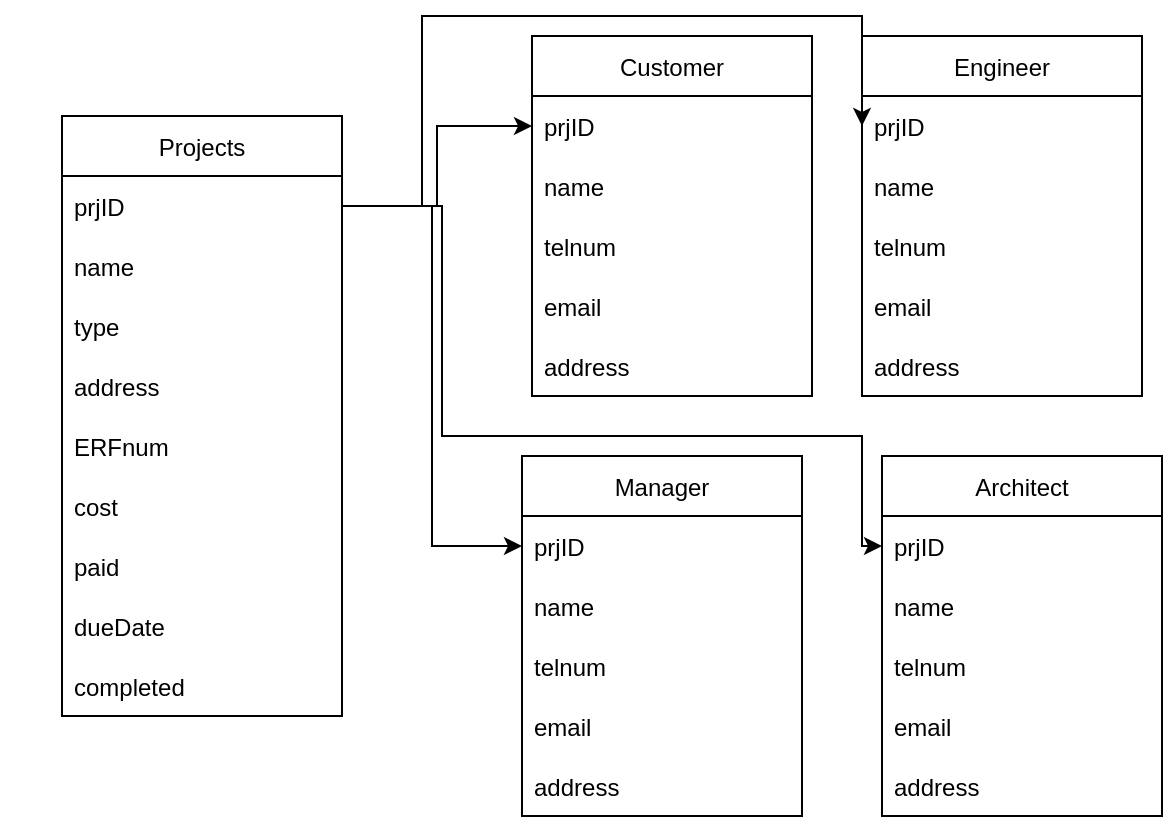 <mxfile version="20.3.0" type="device"><diagram id="R2lEEEUBdFMjLlhIrx00" name="Page-1"><mxGraphModel dx="868" dy="1582" grid="1" gridSize="10" guides="1" tooltips="1" connect="1" arrows="1" fold="1" page="1" pageScale="1" pageWidth="850" pageHeight="1100" math="0" shadow="0" extFonts="Permanent Marker^https://fonts.googleapis.com/css?family=Permanent+Marker"><root><mxCell id="0"/><mxCell id="1" parent="0"/><mxCell id="kcn1BrT-X3EESNTptIYX-1" value="" style="shape=partialRectangle;collapsible=0;dropTarget=0;pointerEvents=0;fillColor=none;points=[[0,0.5],[1,0.5]];portConstraint=eastwest;top=0;left=0;right=0;bottom=0;" vertex="1" parent="1"><mxGeometry x="20" y="280" width="250" height="40" as="geometry"/></mxCell><mxCell id="kcn1BrT-X3EESNTptIYX-2" value="" style="shape=partialRectangle;overflow=hidden;connectable=0;fillColor=none;top=0;left=0;bottom=0;right=0;" vertex="1" parent="kcn1BrT-X3EESNTptIYX-1"><mxGeometry width="30" height="40" as="geometry"><mxRectangle width="30" height="40" as="alternateBounds"/></mxGeometry></mxCell><mxCell id="kcn1BrT-X3EESNTptIYX-10" value="Projects" style="swimlane;fontStyle=0;childLayout=stackLayout;horizontal=1;startSize=30;horizontalStack=0;resizeParent=1;resizeParentMax=0;resizeLast=0;collapsible=1;marginBottom=0;arcSize=15;" vertex="1" parent="1"><mxGeometry x="50" y="50" width="140" height="300" as="geometry"/></mxCell><mxCell id="kcn1BrT-X3EESNTptIYX-11" value="prjID" style="text;strokeColor=none;fillColor=none;align=left;verticalAlign=middle;spacingLeft=4;spacingRight=4;overflow=hidden;points=[[0,0.5],[1,0.5]];portConstraint=eastwest;rotatable=0;" vertex="1" parent="kcn1BrT-X3EESNTptIYX-10"><mxGeometry y="30" width="140" height="30" as="geometry"/></mxCell><mxCell id="kcn1BrT-X3EESNTptIYX-12" value="name" style="text;strokeColor=none;fillColor=none;align=left;verticalAlign=middle;spacingLeft=4;spacingRight=4;overflow=hidden;points=[[0,0.5],[1,0.5]];portConstraint=eastwest;rotatable=0;" vertex="1" parent="kcn1BrT-X3EESNTptIYX-10"><mxGeometry y="60" width="140" height="30" as="geometry"/></mxCell><mxCell id="kcn1BrT-X3EESNTptIYX-13" value="type" style="text;strokeColor=none;fillColor=none;align=left;verticalAlign=middle;spacingLeft=4;spacingRight=4;overflow=hidden;points=[[0,0.5],[1,0.5]];portConstraint=eastwest;rotatable=0;" vertex="1" parent="kcn1BrT-X3EESNTptIYX-10"><mxGeometry y="90" width="140" height="30" as="geometry"/></mxCell><mxCell id="kcn1BrT-X3EESNTptIYX-14" value="address" style="text;strokeColor=none;fillColor=none;align=left;verticalAlign=middle;spacingLeft=4;spacingRight=4;overflow=hidden;points=[[0,0.5],[1,0.5]];portConstraint=eastwest;rotatable=0;" vertex="1" parent="kcn1BrT-X3EESNTptIYX-10"><mxGeometry y="120" width="140" height="30" as="geometry"/></mxCell><mxCell id="kcn1BrT-X3EESNTptIYX-18" value="ERFnum" style="text;strokeColor=none;fillColor=none;align=left;verticalAlign=middle;spacingLeft=4;spacingRight=4;overflow=hidden;points=[[0,0.5],[1,0.5]];portConstraint=eastwest;rotatable=0;" vertex="1" parent="kcn1BrT-X3EESNTptIYX-10"><mxGeometry y="150" width="140" height="30" as="geometry"/></mxCell><mxCell id="kcn1BrT-X3EESNTptIYX-19" value="cost" style="text;strokeColor=none;fillColor=none;align=left;verticalAlign=middle;spacingLeft=4;spacingRight=4;overflow=hidden;points=[[0,0.5],[1,0.5]];portConstraint=eastwest;rotatable=0;" vertex="1" parent="kcn1BrT-X3EESNTptIYX-10"><mxGeometry y="180" width="140" height="30" as="geometry"/></mxCell><mxCell id="kcn1BrT-X3EESNTptIYX-17" value="paid" style="text;strokeColor=none;fillColor=none;align=left;verticalAlign=middle;spacingLeft=4;spacingRight=4;overflow=hidden;points=[[0,0.5],[1,0.5]];portConstraint=eastwest;rotatable=0;" vertex="1" parent="kcn1BrT-X3EESNTptIYX-10"><mxGeometry y="210" width="140" height="30" as="geometry"/></mxCell><mxCell id="kcn1BrT-X3EESNTptIYX-16" value="dueDate" style="text;strokeColor=none;fillColor=none;align=left;verticalAlign=middle;spacingLeft=4;spacingRight=4;overflow=hidden;points=[[0,0.5],[1,0.5]];portConstraint=eastwest;rotatable=0;" vertex="1" parent="kcn1BrT-X3EESNTptIYX-10"><mxGeometry y="240" width="140" height="30" as="geometry"/></mxCell><mxCell id="kcn1BrT-X3EESNTptIYX-15" value="completed" style="text;strokeColor=none;fillColor=none;align=left;verticalAlign=middle;spacingLeft=4;spacingRight=4;overflow=hidden;points=[[0,0.5],[1,0.5]];portConstraint=eastwest;rotatable=0;" vertex="1" parent="kcn1BrT-X3EESNTptIYX-10"><mxGeometry y="270" width="140" height="30" as="geometry"/></mxCell><mxCell id="kcn1BrT-X3EESNTptIYX-20" value="Customer" style="swimlane;fontStyle=0;childLayout=stackLayout;horizontal=1;startSize=30;horizontalStack=0;resizeParent=1;resizeParentMax=0;resizeLast=0;collapsible=1;marginBottom=0;arcSize=15;" vertex="1" parent="1"><mxGeometry x="285" y="10" width="140" height="180" as="geometry"/></mxCell><mxCell id="kcn1BrT-X3EESNTptIYX-21" value="prjID" style="text;strokeColor=none;fillColor=none;align=left;verticalAlign=middle;spacingLeft=4;spacingRight=4;overflow=hidden;points=[[0,0.5],[1,0.5]];portConstraint=eastwest;rotatable=0;" vertex="1" parent="kcn1BrT-X3EESNTptIYX-20"><mxGeometry y="30" width="140" height="30" as="geometry"/></mxCell><mxCell id="kcn1BrT-X3EESNTptIYX-22" value="name" style="text;strokeColor=none;fillColor=none;align=left;verticalAlign=middle;spacingLeft=4;spacingRight=4;overflow=hidden;points=[[0,0.5],[1,0.5]];portConstraint=eastwest;rotatable=0;" vertex="1" parent="kcn1BrT-X3EESNTptIYX-20"><mxGeometry y="60" width="140" height="30" as="geometry"/></mxCell><mxCell id="kcn1BrT-X3EESNTptIYX-23" value="telnum" style="text;strokeColor=none;fillColor=none;align=left;verticalAlign=middle;spacingLeft=4;spacingRight=4;overflow=hidden;points=[[0,0.5],[1,0.5]];portConstraint=eastwest;rotatable=0;" vertex="1" parent="kcn1BrT-X3EESNTptIYX-20"><mxGeometry y="90" width="140" height="30" as="geometry"/></mxCell><mxCell id="kcn1BrT-X3EESNTptIYX-24" value="email" style="text;strokeColor=none;fillColor=none;align=left;verticalAlign=middle;spacingLeft=4;spacingRight=4;overflow=hidden;points=[[0,0.5],[1,0.5]];portConstraint=eastwest;rotatable=0;" vertex="1" parent="kcn1BrT-X3EESNTptIYX-20"><mxGeometry y="120" width="140" height="30" as="geometry"/></mxCell><mxCell id="kcn1BrT-X3EESNTptIYX-25" value="address" style="text;strokeColor=none;fillColor=none;align=left;verticalAlign=middle;spacingLeft=4;spacingRight=4;overflow=hidden;points=[[0,0.5],[1,0.5]];portConstraint=eastwest;rotatable=0;" vertex="1" parent="kcn1BrT-X3EESNTptIYX-20"><mxGeometry y="150" width="140" height="30" as="geometry"/></mxCell><mxCell id="kcn1BrT-X3EESNTptIYX-60" value="Engineer" style="swimlane;fontStyle=0;childLayout=stackLayout;horizontal=1;startSize=30;horizontalStack=0;resizeParent=1;resizeParentMax=0;resizeLast=0;collapsible=1;marginBottom=0;arcSize=15;" vertex="1" parent="1"><mxGeometry x="450" y="10" width="140" height="180" as="geometry"/></mxCell><mxCell id="kcn1BrT-X3EESNTptIYX-61" value="prjID" style="text;strokeColor=none;fillColor=none;align=left;verticalAlign=middle;spacingLeft=4;spacingRight=4;overflow=hidden;points=[[0,0.5],[1,0.5]];portConstraint=eastwest;rotatable=0;" vertex="1" parent="kcn1BrT-X3EESNTptIYX-60"><mxGeometry y="30" width="140" height="30" as="geometry"/></mxCell><mxCell id="kcn1BrT-X3EESNTptIYX-62" value="name" style="text;strokeColor=none;fillColor=none;align=left;verticalAlign=middle;spacingLeft=4;spacingRight=4;overflow=hidden;points=[[0,0.5],[1,0.5]];portConstraint=eastwest;rotatable=0;" vertex="1" parent="kcn1BrT-X3EESNTptIYX-60"><mxGeometry y="60" width="140" height="30" as="geometry"/></mxCell><mxCell id="kcn1BrT-X3EESNTptIYX-63" value="telnum" style="text;strokeColor=none;fillColor=none;align=left;verticalAlign=middle;spacingLeft=4;spacingRight=4;overflow=hidden;points=[[0,0.5],[1,0.5]];portConstraint=eastwest;rotatable=0;" vertex="1" parent="kcn1BrT-X3EESNTptIYX-60"><mxGeometry y="90" width="140" height="30" as="geometry"/></mxCell><mxCell id="kcn1BrT-X3EESNTptIYX-64" value="email" style="text;strokeColor=none;fillColor=none;align=left;verticalAlign=middle;spacingLeft=4;spacingRight=4;overflow=hidden;points=[[0,0.5],[1,0.5]];portConstraint=eastwest;rotatable=0;" vertex="1" parent="kcn1BrT-X3EESNTptIYX-60"><mxGeometry y="120" width="140" height="30" as="geometry"/></mxCell><mxCell id="kcn1BrT-X3EESNTptIYX-65" value="address" style="text;strokeColor=none;fillColor=none;align=left;verticalAlign=middle;spacingLeft=4;spacingRight=4;overflow=hidden;points=[[0,0.5],[1,0.5]];portConstraint=eastwest;rotatable=0;" vertex="1" parent="kcn1BrT-X3EESNTptIYX-60"><mxGeometry y="150" width="140" height="30" as="geometry"/></mxCell><mxCell id="kcn1BrT-X3EESNTptIYX-66" value="Architect" style="swimlane;fontStyle=0;childLayout=stackLayout;horizontal=1;startSize=30;horizontalStack=0;resizeParent=1;resizeParentMax=0;resizeLast=0;collapsible=1;marginBottom=0;arcSize=15;" vertex="1" parent="1"><mxGeometry x="460" y="220" width="140" height="180" as="geometry"/></mxCell><mxCell id="kcn1BrT-X3EESNTptIYX-67" value="prjID" style="text;strokeColor=none;fillColor=none;align=left;verticalAlign=middle;spacingLeft=4;spacingRight=4;overflow=hidden;points=[[0,0.5],[1,0.5]];portConstraint=eastwest;rotatable=0;" vertex="1" parent="kcn1BrT-X3EESNTptIYX-66"><mxGeometry y="30" width="140" height="30" as="geometry"/></mxCell><mxCell id="kcn1BrT-X3EESNTptIYX-68" value="name" style="text;strokeColor=none;fillColor=none;align=left;verticalAlign=middle;spacingLeft=4;spacingRight=4;overflow=hidden;points=[[0,0.5],[1,0.5]];portConstraint=eastwest;rotatable=0;" vertex="1" parent="kcn1BrT-X3EESNTptIYX-66"><mxGeometry y="60" width="140" height="30" as="geometry"/></mxCell><mxCell id="kcn1BrT-X3EESNTptIYX-69" value="telnum" style="text;strokeColor=none;fillColor=none;align=left;verticalAlign=middle;spacingLeft=4;spacingRight=4;overflow=hidden;points=[[0,0.5],[1,0.5]];portConstraint=eastwest;rotatable=0;" vertex="1" parent="kcn1BrT-X3EESNTptIYX-66"><mxGeometry y="90" width="140" height="30" as="geometry"/></mxCell><mxCell id="kcn1BrT-X3EESNTptIYX-70" value="email" style="text;strokeColor=none;fillColor=none;align=left;verticalAlign=middle;spacingLeft=4;spacingRight=4;overflow=hidden;points=[[0,0.5],[1,0.5]];portConstraint=eastwest;rotatable=0;" vertex="1" parent="kcn1BrT-X3EESNTptIYX-66"><mxGeometry y="120" width="140" height="30" as="geometry"/></mxCell><mxCell id="kcn1BrT-X3EESNTptIYX-71" value="address" style="text;strokeColor=none;fillColor=none;align=left;verticalAlign=middle;spacingLeft=4;spacingRight=4;overflow=hidden;points=[[0,0.5],[1,0.5]];portConstraint=eastwest;rotatable=0;" vertex="1" parent="kcn1BrT-X3EESNTptIYX-66"><mxGeometry y="150" width="140" height="30" as="geometry"/></mxCell><mxCell id="kcn1BrT-X3EESNTptIYX-73" value="Manager" style="swimlane;fontStyle=0;childLayout=stackLayout;horizontal=1;startSize=30;horizontalStack=0;resizeParent=1;resizeParentMax=0;resizeLast=0;collapsible=1;marginBottom=0;arcSize=15;" vertex="1" parent="1"><mxGeometry x="280" y="220" width="140" height="180" as="geometry"/></mxCell><mxCell id="kcn1BrT-X3EESNTptIYX-74" value="prjID" style="text;strokeColor=none;fillColor=none;align=left;verticalAlign=middle;spacingLeft=4;spacingRight=4;overflow=hidden;points=[[0,0.5],[1,0.5]];portConstraint=eastwest;rotatable=0;" vertex="1" parent="kcn1BrT-X3EESNTptIYX-73"><mxGeometry y="30" width="140" height="30" as="geometry"/></mxCell><mxCell id="kcn1BrT-X3EESNTptIYX-75" value="name" style="text;strokeColor=none;fillColor=none;align=left;verticalAlign=middle;spacingLeft=4;spacingRight=4;overflow=hidden;points=[[0,0.5],[1,0.5]];portConstraint=eastwest;rotatable=0;" vertex="1" parent="kcn1BrT-X3EESNTptIYX-73"><mxGeometry y="60" width="140" height="30" as="geometry"/></mxCell><mxCell id="kcn1BrT-X3EESNTptIYX-76" value="telnum" style="text;strokeColor=none;fillColor=none;align=left;verticalAlign=middle;spacingLeft=4;spacingRight=4;overflow=hidden;points=[[0,0.5],[1,0.5]];portConstraint=eastwest;rotatable=0;" vertex="1" parent="kcn1BrT-X3EESNTptIYX-73"><mxGeometry y="90" width="140" height="30" as="geometry"/></mxCell><mxCell id="kcn1BrT-X3EESNTptIYX-77" value="email" style="text;strokeColor=none;fillColor=none;align=left;verticalAlign=middle;spacingLeft=4;spacingRight=4;overflow=hidden;points=[[0,0.5],[1,0.5]];portConstraint=eastwest;rotatable=0;" vertex="1" parent="kcn1BrT-X3EESNTptIYX-73"><mxGeometry y="120" width="140" height="30" as="geometry"/></mxCell><mxCell id="kcn1BrT-X3EESNTptIYX-78" value="address" style="text;strokeColor=none;fillColor=none;align=left;verticalAlign=middle;spacingLeft=4;spacingRight=4;overflow=hidden;points=[[0,0.5],[1,0.5]];portConstraint=eastwest;rotatable=0;" vertex="1" parent="kcn1BrT-X3EESNTptIYX-73"><mxGeometry y="150" width="140" height="30" as="geometry"/></mxCell><mxCell id="kcn1BrT-X3EESNTptIYX-83" style="edgeStyle=orthogonalEdgeStyle;rounded=0;orthogonalLoop=1;jettySize=auto;html=1;entryX=0;entryY=0.5;entryDx=0;entryDy=0;" edge="1" parent="1" source="kcn1BrT-X3EESNTptIYX-11" target="kcn1BrT-X3EESNTptIYX-61"><mxGeometry relative="1" as="geometry"><Array as="points"><mxPoint x="230" y="95"/><mxPoint x="230"/><mxPoint x="450"/></Array></mxGeometry></mxCell><mxCell id="kcn1BrT-X3EESNTptIYX-84" style="edgeStyle=orthogonalEdgeStyle;rounded=0;orthogonalLoop=1;jettySize=auto;html=1;entryX=0;entryY=0.5;entryDx=0;entryDy=0;" edge="1" parent="1" source="kcn1BrT-X3EESNTptIYX-11" target="kcn1BrT-X3EESNTptIYX-21"><mxGeometry relative="1" as="geometry"/></mxCell><mxCell id="kcn1BrT-X3EESNTptIYX-86" style="edgeStyle=orthogonalEdgeStyle;rounded=0;orthogonalLoop=1;jettySize=auto;html=1;" edge="1" parent="1" source="kcn1BrT-X3EESNTptIYX-11" target="kcn1BrT-X3EESNTptIYX-74"><mxGeometry relative="1" as="geometry"/></mxCell><mxCell id="kcn1BrT-X3EESNTptIYX-87" style="edgeStyle=orthogonalEdgeStyle;rounded=0;orthogonalLoop=1;jettySize=auto;html=1;" edge="1" parent="1" source="kcn1BrT-X3EESNTptIYX-11" target="kcn1BrT-X3EESNTptIYX-67"><mxGeometry relative="1" as="geometry"><Array as="points"><mxPoint x="240" y="95"/><mxPoint x="240" y="210"/><mxPoint x="450" y="210"/><mxPoint x="450" y="265"/></Array></mxGeometry></mxCell></root></mxGraphModel></diagram></mxfile>